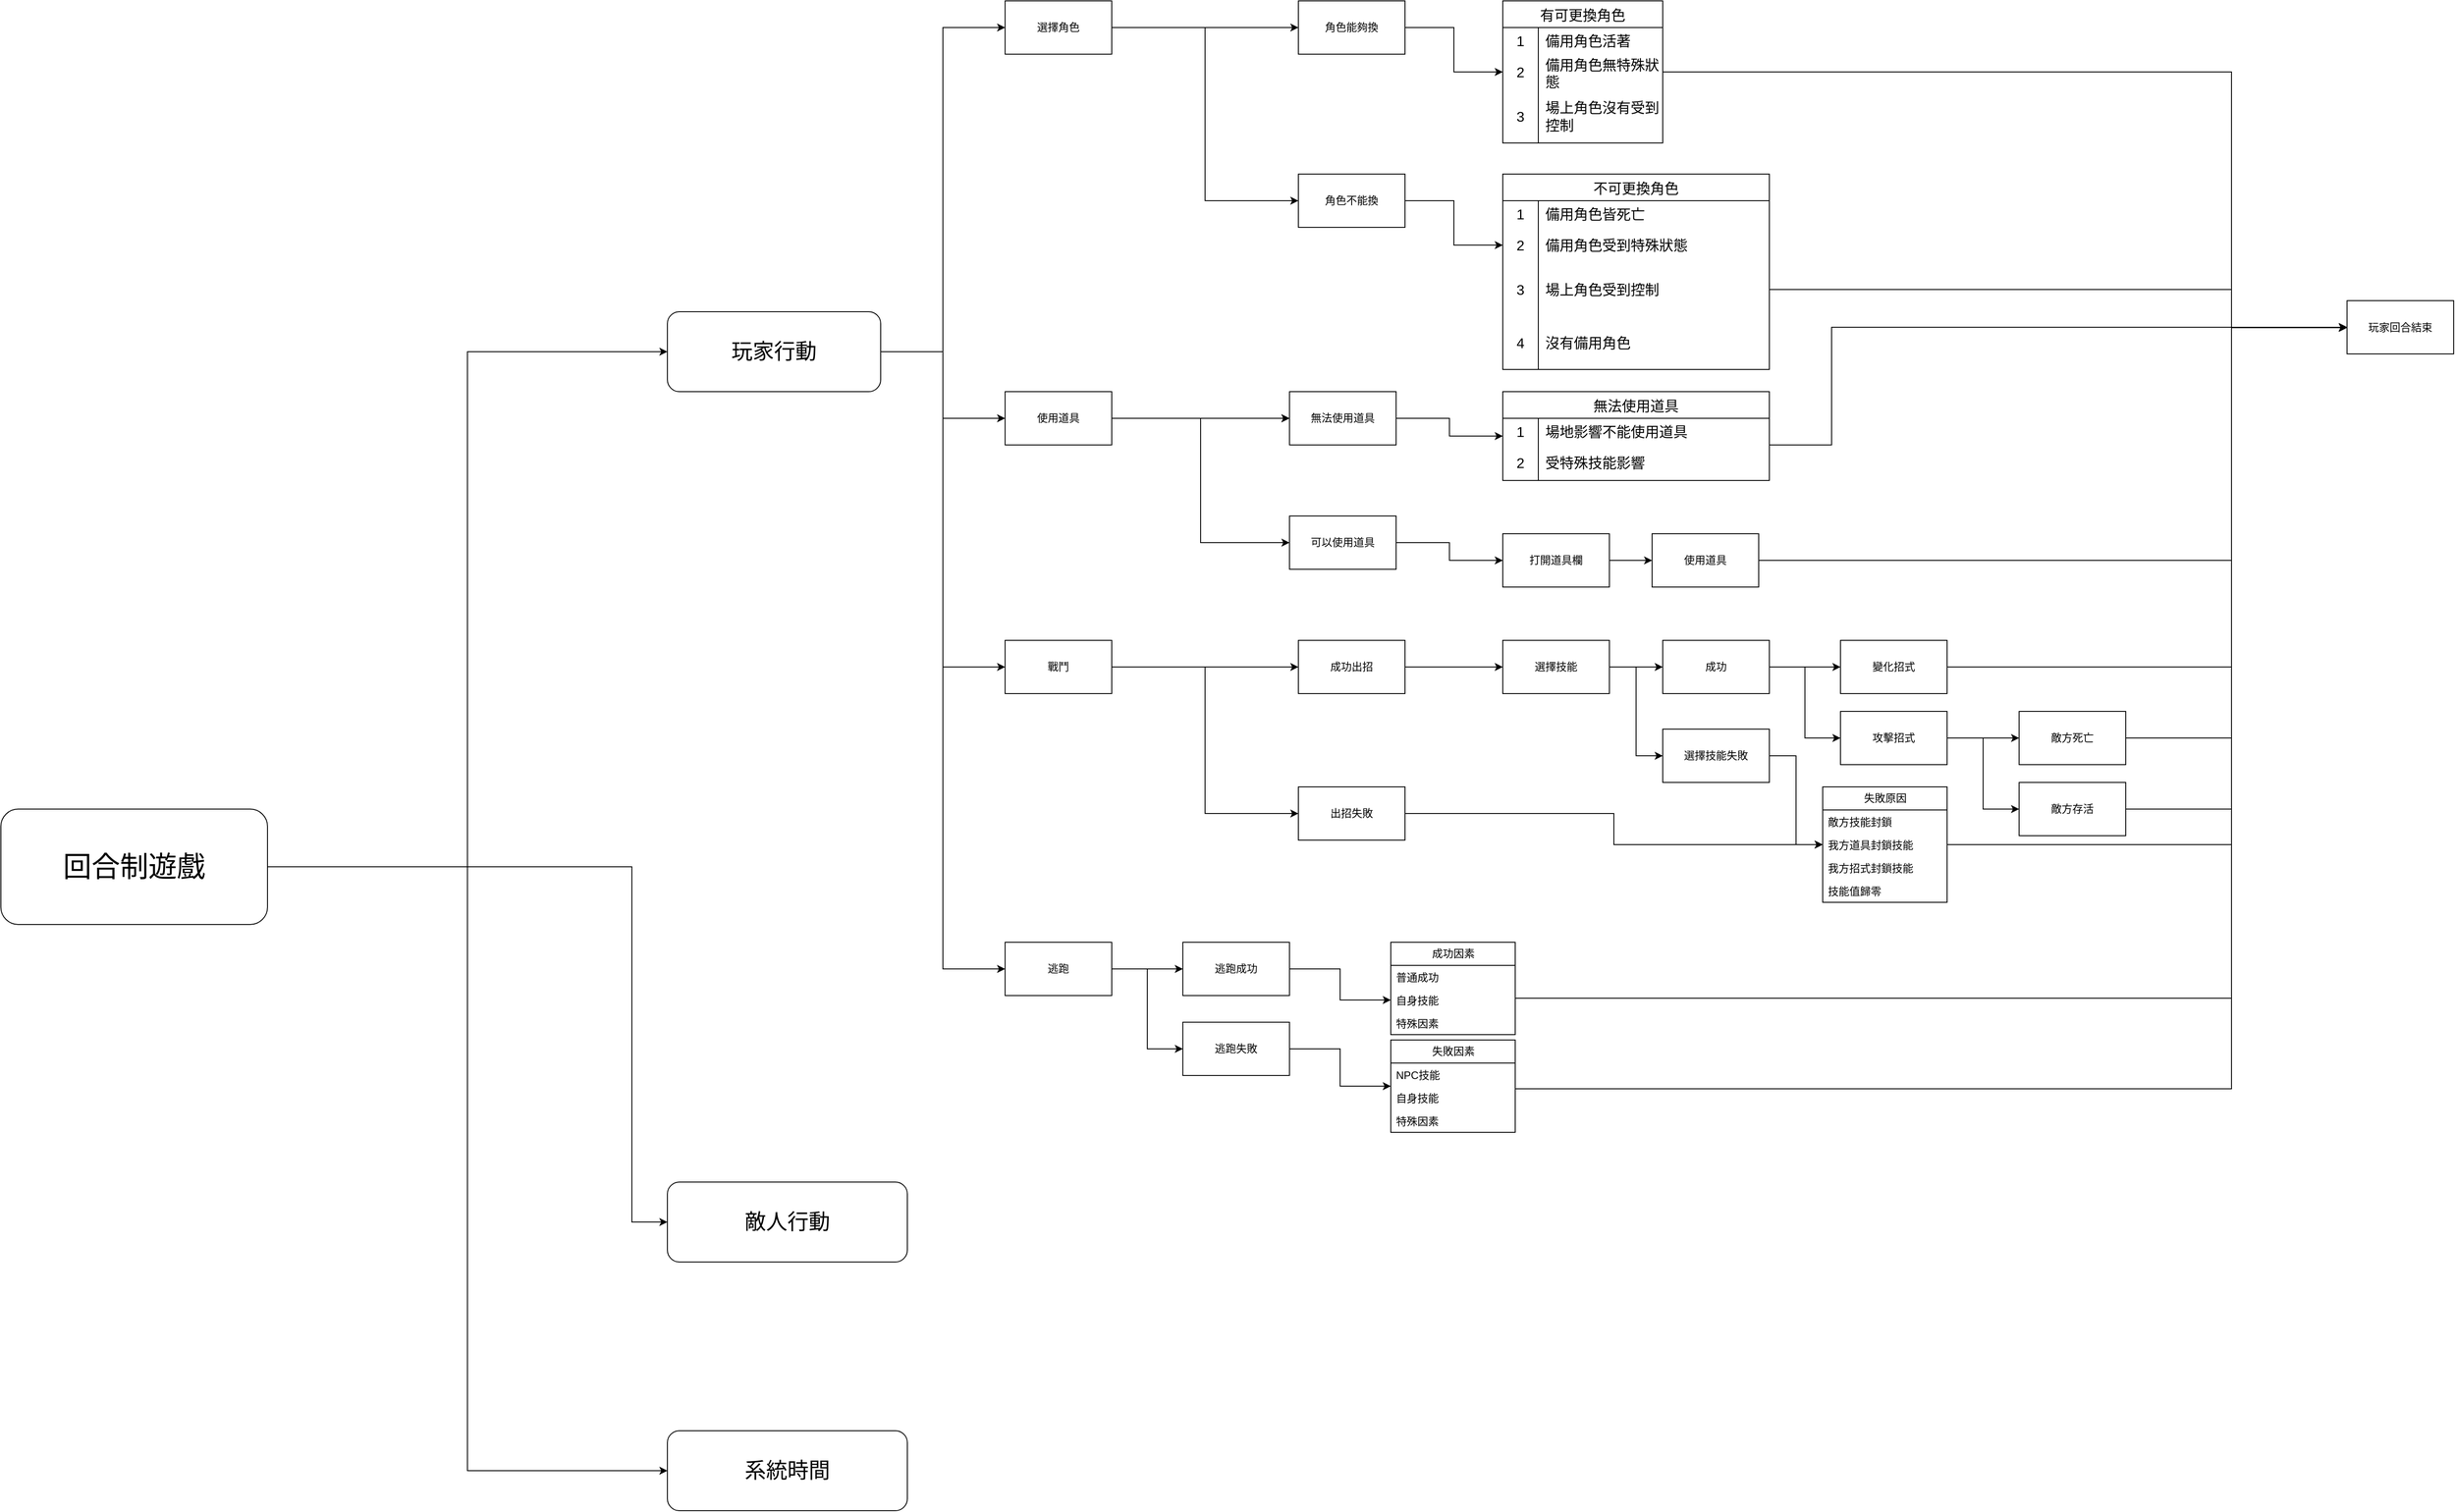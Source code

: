 <mxfile version="21.8.0" type="github">
  <diagram name="第 1 页" id="Yx1Tp-3RheTkns9B5Z6W">
    <mxGraphModel dx="2894" dy="2768" grid="1" gridSize="10" guides="1" tooltips="1" connect="1" arrows="1" fold="1" page="1" pageScale="1" pageWidth="827" pageHeight="1169" math="0" shadow="0">
      <root>
        <mxCell id="0" />
        <mxCell id="1" parent="0" />
        <mxCell id="YoOTowzyrClWi79sCNQv-5" value="" style="edgeStyle=orthogonalEdgeStyle;rounded=0;orthogonalLoop=1;jettySize=auto;html=1;" parent="1" source="YoOTowzyrClWi79sCNQv-1" target="YoOTowzyrClWi79sCNQv-3" edge="1">
          <mxGeometry relative="1" as="geometry">
            <Array as="points">
              <mxPoint x="800" y="455" />
              <mxPoint x="800" y="855" />
            </Array>
          </mxGeometry>
        </mxCell>
        <mxCell id="YoOTowzyrClWi79sCNQv-8" style="edgeStyle=orthogonalEdgeStyle;rounded=0;orthogonalLoop=1;jettySize=auto;html=1;entryX=0;entryY=0.5;entryDx=0;entryDy=0;" parent="1" source="YoOTowzyrClWi79sCNQv-1" target="YoOTowzyrClWi79sCNQv-2" edge="1">
          <mxGeometry relative="1" as="geometry" />
        </mxCell>
        <mxCell id="YoOTowzyrClWi79sCNQv-9" style="edgeStyle=orthogonalEdgeStyle;rounded=0;orthogonalLoop=1;jettySize=auto;html=1;entryX=0;entryY=0.5;entryDx=0;entryDy=0;" parent="1" source="YoOTowzyrClWi79sCNQv-1" target="YoOTowzyrClWi79sCNQv-4" edge="1">
          <mxGeometry relative="1" as="geometry" />
        </mxCell>
        <mxCell id="YoOTowzyrClWi79sCNQv-1" value="&lt;font style=&quot;font-size: 32px;&quot;&gt;回合制遊戲&lt;/font&gt;" style="rounded=1;whiteSpace=wrap;html=1;" parent="1" vertex="1">
          <mxGeometry x="90" y="390" width="300" height="130" as="geometry" />
        </mxCell>
        <mxCell id="YoOTowzyrClWi79sCNQv-16" style="edgeStyle=orthogonalEdgeStyle;rounded=0;orthogonalLoop=1;jettySize=auto;html=1;entryX=0;entryY=0.5;entryDx=0;entryDy=0;" parent="1" source="YoOTowzyrClWi79sCNQv-2" target="YoOTowzyrClWi79sCNQv-12" edge="1">
          <mxGeometry relative="1" as="geometry" />
        </mxCell>
        <mxCell id="YoOTowzyrClWi79sCNQv-17" style="edgeStyle=orthogonalEdgeStyle;rounded=0;orthogonalLoop=1;jettySize=auto;html=1;entryX=0;entryY=0.5;entryDx=0;entryDy=0;" parent="1" source="YoOTowzyrClWi79sCNQv-2" target="YoOTowzyrClWi79sCNQv-13" edge="1">
          <mxGeometry relative="1" as="geometry" />
        </mxCell>
        <mxCell id="YoOTowzyrClWi79sCNQv-18" style="edgeStyle=orthogonalEdgeStyle;rounded=0;orthogonalLoop=1;jettySize=auto;html=1;entryX=0;entryY=0.5;entryDx=0;entryDy=0;" parent="1" source="YoOTowzyrClWi79sCNQv-2" target="YoOTowzyrClWi79sCNQv-14" edge="1">
          <mxGeometry relative="1" as="geometry" />
        </mxCell>
        <mxCell id="YoOTowzyrClWi79sCNQv-19" style="edgeStyle=orthogonalEdgeStyle;rounded=0;orthogonalLoop=1;jettySize=auto;html=1;entryX=0;entryY=0.5;entryDx=0;entryDy=0;" parent="1" source="YoOTowzyrClWi79sCNQv-2" target="YoOTowzyrClWi79sCNQv-15" edge="1">
          <mxGeometry relative="1" as="geometry" />
        </mxCell>
        <mxCell id="YoOTowzyrClWi79sCNQv-2" value="&lt;font style=&quot;font-size: 24px;&quot;&gt;玩家行動&lt;/font&gt;" style="rounded=1;whiteSpace=wrap;html=1;" parent="1" vertex="1">
          <mxGeometry x="840" y="-170" width="240" height="90" as="geometry" />
        </mxCell>
        <mxCell id="YoOTowzyrClWi79sCNQv-3" value="&lt;font style=&quot;font-size: 24px;&quot;&gt;敵人行動&lt;/font&gt;" style="rounded=1;whiteSpace=wrap;html=1;" parent="1" vertex="1">
          <mxGeometry x="840" y="810" width="270" height="90" as="geometry" />
        </mxCell>
        <mxCell id="YoOTowzyrClWi79sCNQv-4" value="&lt;font style=&quot;font-size: 24px;&quot;&gt;系統時間&lt;/font&gt;" style="rounded=1;whiteSpace=wrap;html=1;" parent="1" vertex="1">
          <mxGeometry x="840" y="1090" width="270" height="90" as="geometry" />
        </mxCell>
        <mxCell id="YoOTowzyrClWi79sCNQv-23" style="edgeStyle=orthogonalEdgeStyle;rounded=0;orthogonalLoop=1;jettySize=auto;html=1;entryX=0;entryY=0.5;entryDx=0;entryDy=0;" parent="1" source="YoOTowzyrClWi79sCNQv-12" target="YoOTowzyrClWi79sCNQv-20" edge="1">
          <mxGeometry relative="1" as="geometry" />
        </mxCell>
        <mxCell id="YoOTowzyrClWi79sCNQv-24" style="edgeStyle=orthogonalEdgeStyle;rounded=0;orthogonalLoop=1;jettySize=auto;html=1;entryX=0;entryY=0.5;entryDx=0;entryDy=0;" parent="1" source="YoOTowzyrClWi79sCNQv-12" target="YoOTowzyrClWi79sCNQv-22" edge="1">
          <mxGeometry relative="1" as="geometry" />
        </mxCell>
        <mxCell id="YoOTowzyrClWi79sCNQv-12" value="選擇角色" style="rounded=0;whiteSpace=wrap;html=1;" parent="1" vertex="1">
          <mxGeometry x="1220" y="-520" width="120" height="60" as="geometry" />
        </mxCell>
        <mxCell id="KjRn88IFFN9hU_ZQH7HQ-3" style="edgeStyle=orthogonalEdgeStyle;rounded=0;orthogonalLoop=1;jettySize=auto;html=1;entryX=0;entryY=0.5;entryDx=0;entryDy=0;" parent="1" source="YoOTowzyrClWi79sCNQv-13" target="KjRn88IFFN9hU_ZQH7HQ-2" edge="1">
          <mxGeometry relative="1" as="geometry" />
        </mxCell>
        <mxCell id="KjRn88IFFN9hU_ZQH7HQ-6" style="edgeStyle=orthogonalEdgeStyle;rounded=0;orthogonalLoop=1;jettySize=auto;html=1;entryX=0;entryY=0.5;entryDx=0;entryDy=0;" parent="1" source="YoOTowzyrClWi79sCNQv-13" target="KjRn88IFFN9hU_ZQH7HQ-5" edge="1">
          <mxGeometry relative="1" as="geometry" />
        </mxCell>
        <mxCell id="KjRn88IFFN9hU_ZQH7HQ-21" style="edgeStyle=orthogonalEdgeStyle;rounded=0;orthogonalLoop=1;jettySize=auto;html=1;entryX=0;entryY=0.5;entryDx=0;entryDy=0;" parent="1" source="YoOTowzyrClWi79sCNQv-13" target="KjRn88IFFN9hU_ZQH7HQ-5" edge="1">
          <mxGeometry relative="1" as="geometry" />
        </mxCell>
        <mxCell id="YoOTowzyrClWi79sCNQv-13" value="使用道具" style="rounded=0;whiteSpace=wrap;html=1;" parent="1" vertex="1">
          <mxGeometry x="1220" y="-80" width="120" height="60" as="geometry" />
        </mxCell>
        <mxCell id="KjRn88IFFN9hU_ZQH7HQ-32" style="edgeStyle=orthogonalEdgeStyle;rounded=0;orthogonalLoop=1;jettySize=auto;html=1;entryX=0;entryY=0.5;entryDx=0;entryDy=0;" parent="1" source="YoOTowzyrClWi79sCNQv-14" target="KjRn88IFFN9hU_ZQH7HQ-31" edge="1">
          <mxGeometry relative="1" as="geometry" />
        </mxCell>
        <mxCell id="KjRn88IFFN9hU_ZQH7HQ-34" style="edgeStyle=orthogonalEdgeStyle;rounded=0;orthogonalLoop=1;jettySize=auto;html=1;entryX=0;entryY=0.5;entryDx=0;entryDy=0;" parent="1" source="YoOTowzyrClWi79sCNQv-14" target="KjRn88IFFN9hU_ZQH7HQ-33" edge="1">
          <mxGeometry relative="1" as="geometry" />
        </mxCell>
        <mxCell id="YoOTowzyrClWi79sCNQv-14" value="戰鬥" style="rounded=0;whiteSpace=wrap;html=1;" parent="1" vertex="1">
          <mxGeometry x="1220" y="200" width="120" height="60" as="geometry" />
        </mxCell>
        <mxCell id="kcAdjaDuesn8WHpkDqXp-2" value="" style="edgeStyle=orthogonalEdgeStyle;rounded=0;orthogonalLoop=1;jettySize=auto;html=1;" edge="1" parent="1" source="YoOTowzyrClWi79sCNQv-15" target="kcAdjaDuesn8WHpkDqXp-1">
          <mxGeometry relative="1" as="geometry" />
        </mxCell>
        <mxCell id="kcAdjaDuesn8WHpkDqXp-4" style="edgeStyle=orthogonalEdgeStyle;rounded=0;orthogonalLoop=1;jettySize=auto;html=1;entryX=0;entryY=0.5;entryDx=0;entryDy=0;" edge="1" parent="1" source="YoOTowzyrClWi79sCNQv-15" target="kcAdjaDuesn8WHpkDqXp-3">
          <mxGeometry relative="1" as="geometry" />
        </mxCell>
        <mxCell id="YoOTowzyrClWi79sCNQv-15" value="逃跑" style="rounded=0;whiteSpace=wrap;html=1;" parent="1" vertex="1">
          <mxGeometry x="1220" y="540" width="120" height="60" as="geometry" />
        </mxCell>
        <mxCell id="YoOTowzyrClWi79sCNQv-36" style="edgeStyle=orthogonalEdgeStyle;rounded=0;orthogonalLoop=1;jettySize=auto;html=1;entryX=0;entryY=0.5;entryDx=0;entryDy=0;" parent="1" source="YoOTowzyrClWi79sCNQv-20" target="YoOTowzyrClWi79sCNQv-30" edge="1">
          <mxGeometry relative="1" as="geometry" />
        </mxCell>
        <mxCell id="YoOTowzyrClWi79sCNQv-20" value="角色能夠換" style="rounded=0;whiteSpace=wrap;html=1;" parent="1" vertex="1">
          <mxGeometry x="1550" y="-520" width="120" height="60" as="geometry" />
        </mxCell>
        <mxCell id="YoOTowzyrClWi79sCNQv-47" style="edgeStyle=orthogonalEdgeStyle;rounded=0;orthogonalLoop=1;jettySize=auto;html=1;" parent="1" source="YoOTowzyrClWi79sCNQv-22" target="YoOTowzyrClWi79sCNQv-41" edge="1">
          <mxGeometry relative="1" as="geometry" />
        </mxCell>
        <mxCell id="YoOTowzyrClWi79sCNQv-22" value="角色不能換" style="rounded=0;whiteSpace=wrap;html=1;" parent="1" vertex="1">
          <mxGeometry x="1550" y="-325" width="120" height="60" as="geometry" />
        </mxCell>
        <mxCell id="YoOTowzyrClWi79sCNQv-26" value="有可更換角色" style="shape=table;startSize=30;container=1;collapsible=0;childLayout=tableLayout;fixedRows=1;rowLines=0;fontStyle=0;strokeColor=default;fontSize=16;" parent="1" vertex="1">
          <mxGeometry x="1780" y="-520" width="180" height="160" as="geometry" />
        </mxCell>
        <mxCell id="YoOTowzyrClWi79sCNQv-27" value="" style="shape=tableRow;horizontal=0;startSize=0;swimlaneHead=0;swimlaneBody=0;top=0;left=0;bottom=0;right=0;collapsible=0;dropTarget=0;fillColor=none;points=[[0,0.5],[1,0.5]];portConstraint=eastwest;strokeColor=inherit;fontSize=16;" parent="YoOTowzyrClWi79sCNQv-26" vertex="1">
          <mxGeometry y="30" width="180" height="30" as="geometry" />
        </mxCell>
        <mxCell id="YoOTowzyrClWi79sCNQv-28" value="1" style="shape=partialRectangle;html=1;whiteSpace=wrap;connectable=0;fillColor=none;top=0;left=0;bottom=0;right=0;overflow=hidden;pointerEvents=1;strokeColor=inherit;fontSize=16;" parent="YoOTowzyrClWi79sCNQv-27" vertex="1">
          <mxGeometry width="40" height="30" as="geometry">
            <mxRectangle width="40" height="30" as="alternateBounds" />
          </mxGeometry>
        </mxCell>
        <mxCell id="YoOTowzyrClWi79sCNQv-29" value="備用角色活著" style="shape=partialRectangle;html=1;whiteSpace=wrap;connectable=0;fillColor=none;top=0;left=0;bottom=0;right=0;align=left;spacingLeft=6;overflow=hidden;strokeColor=inherit;fontSize=16;" parent="YoOTowzyrClWi79sCNQv-27" vertex="1">
          <mxGeometry x="40" width="140" height="30" as="geometry">
            <mxRectangle width="140" height="30" as="alternateBounds" />
          </mxGeometry>
        </mxCell>
        <mxCell id="YoOTowzyrClWi79sCNQv-30" value="" style="shape=tableRow;horizontal=0;startSize=0;swimlaneHead=0;swimlaneBody=0;top=0;left=0;bottom=0;right=0;collapsible=0;dropTarget=0;fillColor=none;points=[[0,0.5],[1,0.5]];portConstraint=eastwest;strokeColor=inherit;fontSize=16;" parent="YoOTowzyrClWi79sCNQv-26" vertex="1">
          <mxGeometry y="60" width="180" height="40" as="geometry" />
        </mxCell>
        <mxCell id="YoOTowzyrClWi79sCNQv-31" value="2" style="shape=partialRectangle;html=1;whiteSpace=wrap;connectable=0;fillColor=none;top=0;left=0;bottom=0;right=0;overflow=hidden;strokeColor=inherit;fontSize=16;" parent="YoOTowzyrClWi79sCNQv-30" vertex="1">
          <mxGeometry width="40" height="40" as="geometry">
            <mxRectangle width="40" height="40" as="alternateBounds" />
          </mxGeometry>
        </mxCell>
        <mxCell id="YoOTowzyrClWi79sCNQv-32" value="備用角色無特殊狀態" style="shape=partialRectangle;html=1;whiteSpace=wrap;connectable=0;fillColor=none;top=0;left=0;bottom=0;right=0;align=left;spacingLeft=6;overflow=hidden;strokeColor=inherit;fontSize=16;" parent="YoOTowzyrClWi79sCNQv-30" vertex="1">
          <mxGeometry x="40" width="140" height="40" as="geometry">
            <mxRectangle width="140" height="40" as="alternateBounds" />
          </mxGeometry>
        </mxCell>
        <mxCell id="YoOTowzyrClWi79sCNQv-33" value="" style="shape=tableRow;horizontal=0;startSize=0;swimlaneHead=0;swimlaneBody=0;top=0;left=0;bottom=0;right=0;collapsible=0;dropTarget=0;fillColor=none;points=[[0,0.5],[1,0.5]];portConstraint=eastwest;strokeColor=inherit;fontSize=16;" parent="YoOTowzyrClWi79sCNQv-26" vertex="1">
          <mxGeometry y="100" width="180" height="60" as="geometry" />
        </mxCell>
        <mxCell id="YoOTowzyrClWi79sCNQv-34" value="3" style="shape=partialRectangle;html=1;whiteSpace=wrap;connectable=0;fillColor=none;top=0;left=0;bottom=0;right=0;overflow=hidden;strokeColor=inherit;fontSize=16;" parent="YoOTowzyrClWi79sCNQv-33" vertex="1">
          <mxGeometry width="40" height="60" as="geometry">
            <mxRectangle width="40" height="60" as="alternateBounds" />
          </mxGeometry>
        </mxCell>
        <mxCell id="YoOTowzyrClWi79sCNQv-35" value="場上角色沒有受到控制" style="shape=partialRectangle;html=1;whiteSpace=wrap;connectable=0;fillColor=none;top=0;left=0;bottom=0;right=0;align=left;spacingLeft=6;overflow=hidden;strokeColor=inherit;fontSize=16;" parent="YoOTowzyrClWi79sCNQv-33" vertex="1">
          <mxGeometry x="40" width="140" height="60" as="geometry">
            <mxRectangle width="140" height="60" as="alternateBounds" />
          </mxGeometry>
        </mxCell>
        <mxCell id="YoOTowzyrClWi79sCNQv-37" value="不可更換角色" style="shape=table;startSize=30;container=1;collapsible=0;childLayout=tableLayout;fixedRows=1;rowLines=0;fontStyle=0;strokeColor=default;fontSize=16;" parent="1" vertex="1">
          <mxGeometry x="1780" y="-325" width="300" height="220" as="geometry" />
        </mxCell>
        <mxCell id="YoOTowzyrClWi79sCNQv-38" value="" style="shape=tableRow;horizontal=0;startSize=0;swimlaneHead=0;swimlaneBody=0;top=0;left=0;bottom=0;right=0;collapsible=0;dropTarget=0;fillColor=none;points=[[0,0.5],[1,0.5]];portConstraint=eastwest;strokeColor=inherit;fontSize=16;" parent="YoOTowzyrClWi79sCNQv-37" vertex="1">
          <mxGeometry y="30" width="300" height="30" as="geometry" />
        </mxCell>
        <mxCell id="YoOTowzyrClWi79sCNQv-39" value="1" style="shape=partialRectangle;html=1;whiteSpace=wrap;connectable=0;fillColor=none;top=0;left=0;bottom=0;right=0;overflow=hidden;pointerEvents=1;strokeColor=inherit;fontSize=16;" parent="YoOTowzyrClWi79sCNQv-38" vertex="1">
          <mxGeometry width="40" height="30" as="geometry">
            <mxRectangle width="40" height="30" as="alternateBounds" />
          </mxGeometry>
        </mxCell>
        <mxCell id="YoOTowzyrClWi79sCNQv-40" value="備用角色皆死亡" style="shape=partialRectangle;html=1;whiteSpace=wrap;connectable=0;fillColor=none;top=0;left=0;bottom=0;right=0;align=left;spacingLeft=6;overflow=hidden;strokeColor=inherit;fontSize=16;" parent="YoOTowzyrClWi79sCNQv-38" vertex="1">
          <mxGeometry x="40" width="260" height="30" as="geometry">
            <mxRectangle width="260" height="30" as="alternateBounds" />
          </mxGeometry>
        </mxCell>
        <mxCell id="YoOTowzyrClWi79sCNQv-41" value="" style="shape=tableRow;horizontal=0;startSize=0;swimlaneHead=0;swimlaneBody=0;top=0;left=0;bottom=0;right=0;collapsible=0;dropTarget=0;fillColor=none;points=[[0,0.5],[1,0.5]];portConstraint=eastwest;strokeColor=inherit;fontSize=16;" parent="YoOTowzyrClWi79sCNQv-37" vertex="1">
          <mxGeometry y="60" width="300" height="40" as="geometry" />
        </mxCell>
        <mxCell id="YoOTowzyrClWi79sCNQv-42" value="2" style="shape=partialRectangle;html=1;whiteSpace=wrap;connectable=0;fillColor=none;top=0;left=0;bottom=0;right=0;overflow=hidden;strokeColor=inherit;fontSize=16;" parent="YoOTowzyrClWi79sCNQv-41" vertex="1">
          <mxGeometry width="40" height="40" as="geometry">
            <mxRectangle width="40" height="40" as="alternateBounds" />
          </mxGeometry>
        </mxCell>
        <mxCell id="YoOTowzyrClWi79sCNQv-43" value="備用角色受到特殊狀態" style="shape=partialRectangle;html=1;whiteSpace=wrap;connectable=0;fillColor=none;top=0;left=0;bottom=0;right=0;align=left;spacingLeft=6;overflow=hidden;strokeColor=inherit;fontSize=16;" parent="YoOTowzyrClWi79sCNQv-41" vertex="1">
          <mxGeometry x="40" width="260" height="40" as="geometry">
            <mxRectangle width="260" height="40" as="alternateBounds" />
          </mxGeometry>
        </mxCell>
        <mxCell id="YoOTowzyrClWi79sCNQv-44" value="" style="shape=tableRow;horizontal=0;startSize=0;swimlaneHead=0;swimlaneBody=0;top=0;left=0;bottom=0;right=0;collapsible=0;dropTarget=0;fillColor=none;points=[[0,0.5],[1,0.5]];portConstraint=eastwest;strokeColor=inherit;fontSize=16;" parent="YoOTowzyrClWi79sCNQv-37" vertex="1">
          <mxGeometry y="100" width="300" height="60" as="geometry" />
        </mxCell>
        <mxCell id="YoOTowzyrClWi79sCNQv-45" value="3" style="shape=partialRectangle;html=1;whiteSpace=wrap;connectable=0;fillColor=none;top=0;left=0;bottom=0;right=0;overflow=hidden;strokeColor=inherit;fontSize=16;" parent="YoOTowzyrClWi79sCNQv-44" vertex="1">
          <mxGeometry width="40" height="60" as="geometry">
            <mxRectangle width="40" height="60" as="alternateBounds" />
          </mxGeometry>
        </mxCell>
        <mxCell id="YoOTowzyrClWi79sCNQv-46" value="場上角色受到控制" style="shape=partialRectangle;html=1;whiteSpace=wrap;connectable=0;fillColor=none;top=0;left=0;bottom=0;right=0;align=left;spacingLeft=6;overflow=hidden;strokeColor=inherit;fontSize=16;" parent="YoOTowzyrClWi79sCNQv-44" vertex="1">
          <mxGeometry x="40" width="260" height="60" as="geometry">
            <mxRectangle width="260" height="60" as="alternateBounds" />
          </mxGeometry>
        </mxCell>
        <mxCell id="YoOTowzyrClWi79sCNQv-48" value="" style="shape=tableRow;horizontal=0;startSize=0;swimlaneHead=0;swimlaneBody=0;top=0;left=0;bottom=0;right=0;collapsible=0;dropTarget=0;fillColor=none;points=[[0,0.5],[1,0.5]];portConstraint=eastwest;strokeColor=inherit;fontSize=16;" parent="YoOTowzyrClWi79sCNQv-37" vertex="1">
          <mxGeometry y="160" width="300" height="60" as="geometry" />
        </mxCell>
        <mxCell id="YoOTowzyrClWi79sCNQv-49" value="4" style="shape=partialRectangle;html=1;whiteSpace=wrap;connectable=0;fillColor=none;top=0;left=0;bottom=0;right=0;overflow=hidden;strokeColor=inherit;fontSize=16;" parent="YoOTowzyrClWi79sCNQv-48" vertex="1">
          <mxGeometry width="40" height="60" as="geometry">
            <mxRectangle width="40" height="60" as="alternateBounds" />
          </mxGeometry>
        </mxCell>
        <mxCell id="YoOTowzyrClWi79sCNQv-50" value="沒有備用角色" style="shape=partialRectangle;html=1;whiteSpace=wrap;connectable=0;fillColor=none;top=0;left=0;bottom=0;right=0;align=left;spacingLeft=6;overflow=hidden;strokeColor=inherit;fontSize=16;" parent="YoOTowzyrClWi79sCNQv-48" vertex="1">
          <mxGeometry x="40" width="260" height="60" as="geometry">
            <mxRectangle width="260" height="60" as="alternateBounds" />
          </mxGeometry>
        </mxCell>
        <mxCell id="KjRn88IFFN9hU_ZQH7HQ-23" style="edgeStyle=orthogonalEdgeStyle;rounded=0;orthogonalLoop=1;jettySize=auto;html=1;entryX=0;entryY=0.5;entryDx=0;entryDy=0;" parent="1" source="KjRn88IFFN9hU_ZQH7HQ-1" target="KjRn88IFFN9hU_ZQH7HQ-22" edge="1">
          <mxGeometry relative="1" as="geometry" />
        </mxCell>
        <mxCell id="KjRn88IFFN9hU_ZQH7HQ-1" value="打開道具欄" style="rounded=0;whiteSpace=wrap;html=1;" parent="1" vertex="1">
          <mxGeometry x="1780" y="80" width="120" height="60" as="geometry" />
        </mxCell>
        <mxCell id="KjRn88IFFN9hU_ZQH7HQ-4" style="edgeStyle=orthogonalEdgeStyle;rounded=0;orthogonalLoop=1;jettySize=auto;html=1;entryX=0;entryY=0.5;entryDx=0;entryDy=0;" parent="1" source="KjRn88IFFN9hU_ZQH7HQ-2" target="KjRn88IFFN9hU_ZQH7HQ-1" edge="1">
          <mxGeometry relative="1" as="geometry" />
        </mxCell>
        <mxCell id="KjRn88IFFN9hU_ZQH7HQ-2" value="可以使用道具" style="rounded=0;whiteSpace=wrap;html=1;" parent="1" vertex="1">
          <mxGeometry x="1540" y="60" width="120" height="60" as="geometry" />
        </mxCell>
        <mxCell id="KjRn88IFFN9hU_ZQH7HQ-20" style="edgeStyle=orthogonalEdgeStyle;rounded=0;orthogonalLoop=1;jettySize=auto;html=1;entryX=0;entryY=0.5;entryDx=0;entryDy=0;" parent="1" source="KjRn88IFFN9hU_ZQH7HQ-5" target="KjRn88IFFN9hU_ZQH7HQ-7" edge="1">
          <mxGeometry relative="1" as="geometry" />
        </mxCell>
        <mxCell id="KjRn88IFFN9hU_ZQH7HQ-5" value="無法使用道具" style="rounded=0;whiteSpace=wrap;html=1;" parent="1" vertex="1">
          <mxGeometry x="1540" y="-80" width="120" height="60" as="geometry" />
        </mxCell>
        <mxCell id="KjRn88IFFN9hU_ZQH7HQ-28" style="edgeStyle=orthogonalEdgeStyle;rounded=0;orthogonalLoop=1;jettySize=auto;html=1;entryX=0;entryY=0.5;entryDx=0;entryDy=0;" parent="1" source="KjRn88IFFN9hU_ZQH7HQ-7" target="KjRn88IFFN9hU_ZQH7HQ-24" edge="1">
          <mxGeometry relative="1" as="geometry">
            <Array as="points">
              <mxPoint x="2150" y="-20" />
              <mxPoint x="2150" y="-152" />
            </Array>
          </mxGeometry>
        </mxCell>
        <mxCell id="KjRn88IFFN9hU_ZQH7HQ-7" value="無法使用道具" style="shape=table;startSize=30;container=1;collapsible=0;childLayout=tableLayout;fixedRows=1;rowLines=0;fontStyle=0;strokeColor=default;fontSize=16;" parent="1" vertex="1">
          <mxGeometry x="1780" y="-80" width="300" height="100" as="geometry" />
        </mxCell>
        <mxCell id="KjRn88IFFN9hU_ZQH7HQ-8" value="" style="shape=tableRow;horizontal=0;startSize=0;swimlaneHead=0;swimlaneBody=0;top=0;left=0;bottom=0;right=0;collapsible=0;dropTarget=0;fillColor=none;points=[[0,0.5],[1,0.5]];portConstraint=eastwest;strokeColor=inherit;fontSize=16;" parent="KjRn88IFFN9hU_ZQH7HQ-7" vertex="1">
          <mxGeometry y="30" width="300" height="30" as="geometry" />
        </mxCell>
        <mxCell id="KjRn88IFFN9hU_ZQH7HQ-9" value="1" style="shape=partialRectangle;html=1;whiteSpace=wrap;connectable=0;fillColor=none;top=0;left=0;bottom=0;right=0;overflow=hidden;pointerEvents=1;strokeColor=inherit;fontSize=16;" parent="KjRn88IFFN9hU_ZQH7HQ-8" vertex="1">
          <mxGeometry width="40" height="30" as="geometry">
            <mxRectangle width="40" height="30" as="alternateBounds" />
          </mxGeometry>
        </mxCell>
        <mxCell id="KjRn88IFFN9hU_ZQH7HQ-10" value="場地影響不能使用道具" style="shape=partialRectangle;html=1;whiteSpace=wrap;connectable=0;fillColor=none;top=0;left=0;bottom=0;right=0;align=left;spacingLeft=6;overflow=hidden;strokeColor=inherit;fontSize=16;" parent="KjRn88IFFN9hU_ZQH7HQ-8" vertex="1">
          <mxGeometry x="40" width="260" height="30" as="geometry">
            <mxRectangle width="260" height="30" as="alternateBounds" />
          </mxGeometry>
        </mxCell>
        <mxCell id="KjRn88IFFN9hU_ZQH7HQ-11" value="" style="shape=tableRow;horizontal=0;startSize=0;swimlaneHead=0;swimlaneBody=0;top=0;left=0;bottom=0;right=0;collapsible=0;dropTarget=0;fillColor=none;points=[[0,0.5],[1,0.5]];portConstraint=eastwest;strokeColor=inherit;fontSize=16;" parent="KjRn88IFFN9hU_ZQH7HQ-7" vertex="1">
          <mxGeometry y="60" width="300" height="40" as="geometry" />
        </mxCell>
        <mxCell id="KjRn88IFFN9hU_ZQH7HQ-12" value="2" style="shape=partialRectangle;html=1;whiteSpace=wrap;connectable=0;fillColor=none;top=0;left=0;bottom=0;right=0;overflow=hidden;strokeColor=inherit;fontSize=16;" parent="KjRn88IFFN9hU_ZQH7HQ-11" vertex="1">
          <mxGeometry width="40" height="40" as="geometry">
            <mxRectangle width="40" height="40" as="alternateBounds" />
          </mxGeometry>
        </mxCell>
        <mxCell id="KjRn88IFFN9hU_ZQH7HQ-13" value="受特殊技能影響" style="shape=partialRectangle;html=1;whiteSpace=wrap;connectable=0;fillColor=none;top=0;left=0;bottom=0;right=0;align=left;spacingLeft=6;overflow=hidden;strokeColor=inherit;fontSize=16;" parent="KjRn88IFFN9hU_ZQH7HQ-11" vertex="1">
          <mxGeometry x="40" width="260" height="40" as="geometry">
            <mxRectangle width="260" height="40" as="alternateBounds" />
          </mxGeometry>
        </mxCell>
        <mxCell id="KjRn88IFFN9hU_ZQH7HQ-30" style="edgeStyle=orthogonalEdgeStyle;rounded=0;orthogonalLoop=1;jettySize=auto;html=1;entryX=0;entryY=0.5;entryDx=0;entryDy=0;" parent="1" source="KjRn88IFFN9hU_ZQH7HQ-22" target="KjRn88IFFN9hU_ZQH7HQ-24" edge="1">
          <mxGeometry relative="1" as="geometry">
            <Array as="points">
              <mxPoint x="2600" y="110" />
              <mxPoint x="2600" y="-152" />
            </Array>
          </mxGeometry>
        </mxCell>
        <mxCell id="KjRn88IFFN9hU_ZQH7HQ-22" value="使用道具" style="rounded=0;whiteSpace=wrap;html=1;" parent="1" vertex="1">
          <mxGeometry x="1948" y="80" width="120" height="60" as="geometry" />
        </mxCell>
        <mxCell id="KjRn88IFFN9hU_ZQH7HQ-24" value="玩家回合結束" style="rounded=0;whiteSpace=wrap;html=1;" parent="1" vertex="1">
          <mxGeometry x="2730" y="-182.5" width="120" height="60" as="geometry" />
        </mxCell>
        <mxCell id="KjRn88IFFN9hU_ZQH7HQ-25" style="edgeStyle=orthogonalEdgeStyle;rounded=0;orthogonalLoop=1;jettySize=auto;html=1;entryX=0;entryY=0.5;entryDx=0;entryDy=0;" parent="1" source="YoOTowzyrClWi79sCNQv-30" target="KjRn88IFFN9hU_ZQH7HQ-24" edge="1">
          <mxGeometry relative="1" as="geometry">
            <Array as="points">
              <mxPoint x="2600" y="-440" />
              <mxPoint x="2600" y="-152" />
            </Array>
          </mxGeometry>
        </mxCell>
        <mxCell id="KjRn88IFFN9hU_ZQH7HQ-27" style="edgeStyle=orthogonalEdgeStyle;rounded=0;orthogonalLoop=1;jettySize=auto;html=1;entryX=0;entryY=0.5;entryDx=0;entryDy=0;" parent="1" source="YoOTowzyrClWi79sCNQv-44" target="KjRn88IFFN9hU_ZQH7HQ-24" edge="1">
          <mxGeometry relative="1" as="geometry">
            <Array as="points">
              <mxPoint x="2600" y="-195" />
              <mxPoint x="2600" y="-152" />
            </Array>
          </mxGeometry>
        </mxCell>
        <mxCell id="KjRn88IFFN9hU_ZQH7HQ-36" style="edgeStyle=orthogonalEdgeStyle;rounded=0;orthogonalLoop=1;jettySize=auto;html=1;entryX=0;entryY=0.5;entryDx=0;entryDy=0;" parent="1" source="KjRn88IFFN9hU_ZQH7HQ-31" target="KjRn88IFFN9hU_ZQH7HQ-35" edge="1">
          <mxGeometry relative="1" as="geometry" />
        </mxCell>
        <mxCell id="KjRn88IFFN9hU_ZQH7HQ-31" value="成功出招" style="rounded=0;whiteSpace=wrap;html=1;" parent="1" vertex="1">
          <mxGeometry x="1550" y="200" width="120" height="60" as="geometry" />
        </mxCell>
        <mxCell id="KjRn88IFFN9hU_ZQH7HQ-60" style="edgeStyle=orthogonalEdgeStyle;rounded=0;orthogonalLoop=1;jettySize=auto;html=1;entryX=0;entryY=0.5;entryDx=0;entryDy=0;" parent="1" source="KjRn88IFFN9hU_ZQH7HQ-33" target="KjRn88IFFN9hU_ZQH7HQ-55" edge="1">
          <mxGeometry relative="1" as="geometry" />
        </mxCell>
        <mxCell id="KjRn88IFFN9hU_ZQH7HQ-33" value="出招失敗" style="rounded=0;whiteSpace=wrap;html=1;" parent="1" vertex="1">
          <mxGeometry x="1550" y="365" width="120" height="60" as="geometry" />
        </mxCell>
        <mxCell id="KjRn88IFFN9hU_ZQH7HQ-39" style="edgeStyle=orthogonalEdgeStyle;rounded=0;orthogonalLoop=1;jettySize=auto;html=1;entryX=0;entryY=0.5;entryDx=0;entryDy=0;" parent="1" source="KjRn88IFFN9hU_ZQH7HQ-35" target="KjRn88IFFN9hU_ZQH7HQ-38" edge="1">
          <mxGeometry relative="1" as="geometry" />
        </mxCell>
        <mxCell id="KjRn88IFFN9hU_ZQH7HQ-40" style="edgeStyle=orthogonalEdgeStyle;rounded=0;orthogonalLoop=1;jettySize=auto;html=1;entryX=0;entryY=0.5;entryDx=0;entryDy=0;" parent="1" source="KjRn88IFFN9hU_ZQH7HQ-35" target="KjRn88IFFN9hU_ZQH7HQ-37" edge="1">
          <mxGeometry relative="1" as="geometry" />
        </mxCell>
        <mxCell id="KjRn88IFFN9hU_ZQH7HQ-35" value="選擇技能" style="rounded=0;whiteSpace=wrap;html=1;" parent="1" vertex="1">
          <mxGeometry x="1780" y="200" width="120" height="60" as="geometry" />
        </mxCell>
        <mxCell id="KjRn88IFFN9hU_ZQH7HQ-57" style="edgeStyle=orthogonalEdgeStyle;rounded=0;orthogonalLoop=1;jettySize=auto;html=1;entryX=0;entryY=0.5;entryDx=0;entryDy=0;" parent="1" source="KjRn88IFFN9hU_ZQH7HQ-37" target="KjRn88IFFN9hU_ZQH7HQ-53" edge="1">
          <mxGeometry relative="1" as="geometry" />
        </mxCell>
        <mxCell id="KjRn88IFFN9hU_ZQH7HQ-37" value="選擇技能失敗" style="rounded=0;whiteSpace=wrap;html=1;" parent="1" vertex="1">
          <mxGeometry x="1960" y="300" width="120" height="60" as="geometry" />
        </mxCell>
        <mxCell id="KjRn88IFFN9hU_ZQH7HQ-42" value="" style="edgeStyle=orthogonalEdgeStyle;rounded=0;orthogonalLoop=1;jettySize=auto;html=1;" parent="1" source="KjRn88IFFN9hU_ZQH7HQ-38" target="KjRn88IFFN9hU_ZQH7HQ-41" edge="1">
          <mxGeometry relative="1" as="geometry" />
        </mxCell>
        <mxCell id="KjRn88IFFN9hU_ZQH7HQ-44" style="edgeStyle=orthogonalEdgeStyle;rounded=0;orthogonalLoop=1;jettySize=auto;html=1;entryX=0;entryY=0.5;entryDx=0;entryDy=0;" parent="1" source="KjRn88IFFN9hU_ZQH7HQ-38" target="KjRn88IFFN9hU_ZQH7HQ-43" edge="1">
          <mxGeometry relative="1" as="geometry" />
        </mxCell>
        <mxCell id="KjRn88IFFN9hU_ZQH7HQ-38" value="成功" style="rounded=0;whiteSpace=wrap;html=1;" parent="1" vertex="1">
          <mxGeometry x="1960" y="200" width="120" height="60" as="geometry" />
        </mxCell>
        <mxCell id="KjRn88IFFN9hU_ZQH7HQ-45" style="edgeStyle=orthogonalEdgeStyle;rounded=0;orthogonalLoop=1;jettySize=auto;html=1;entryX=0;entryY=0.5;entryDx=0;entryDy=0;" parent="1" source="KjRn88IFFN9hU_ZQH7HQ-41" target="KjRn88IFFN9hU_ZQH7HQ-24" edge="1">
          <mxGeometry relative="1" as="geometry">
            <Array as="points">
              <mxPoint x="2600" y="230" />
              <mxPoint x="2600" y="-152" />
            </Array>
          </mxGeometry>
        </mxCell>
        <mxCell id="KjRn88IFFN9hU_ZQH7HQ-41" value="變化招式" style="rounded=0;whiteSpace=wrap;html=1;" parent="1" vertex="1">
          <mxGeometry x="2160" y="200" width="120" height="60" as="geometry" />
        </mxCell>
        <mxCell id="KjRn88IFFN9hU_ZQH7HQ-48" value="" style="edgeStyle=orthogonalEdgeStyle;rounded=0;orthogonalLoop=1;jettySize=auto;html=1;" parent="1" source="KjRn88IFFN9hU_ZQH7HQ-43" target="KjRn88IFFN9hU_ZQH7HQ-47" edge="1">
          <mxGeometry relative="1" as="geometry" />
        </mxCell>
        <mxCell id="KjRn88IFFN9hU_ZQH7HQ-50" style="edgeStyle=orthogonalEdgeStyle;rounded=0;orthogonalLoop=1;jettySize=auto;html=1;entryX=0;entryY=0.5;entryDx=0;entryDy=0;" parent="1" source="KjRn88IFFN9hU_ZQH7HQ-43" target="KjRn88IFFN9hU_ZQH7HQ-49" edge="1">
          <mxGeometry relative="1" as="geometry" />
        </mxCell>
        <mxCell id="KjRn88IFFN9hU_ZQH7HQ-43" value="攻擊招式" style="rounded=0;whiteSpace=wrap;html=1;" parent="1" vertex="1">
          <mxGeometry x="2160" y="280" width="120" height="60" as="geometry" />
        </mxCell>
        <mxCell id="KjRn88IFFN9hU_ZQH7HQ-51" style="edgeStyle=orthogonalEdgeStyle;rounded=0;orthogonalLoop=1;jettySize=auto;html=1;entryX=0;entryY=0.5;entryDx=0;entryDy=0;" parent="1" source="KjRn88IFFN9hU_ZQH7HQ-47" target="KjRn88IFFN9hU_ZQH7HQ-24" edge="1">
          <mxGeometry relative="1" as="geometry">
            <Array as="points">
              <mxPoint x="2600" y="310" />
              <mxPoint x="2600" y="-153" />
            </Array>
          </mxGeometry>
        </mxCell>
        <mxCell id="KjRn88IFFN9hU_ZQH7HQ-47" value="敵方死亡" style="rounded=0;whiteSpace=wrap;html=1;" parent="1" vertex="1">
          <mxGeometry x="2361" y="280" width="120" height="60" as="geometry" />
        </mxCell>
        <mxCell id="KjRn88IFFN9hU_ZQH7HQ-52" style="edgeStyle=orthogonalEdgeStyle;rounded=0;orthogonalLoop=1;jettySize=auto;html=1;entryX=0;entryY=0.5;entryDx=0;entryDy=0;" parent="1" source="KjRn88IFFN9hU_ZQH7HQ-49" target="KjRn88IFFN9hU_ZQH7HQ-24" edge="1">
          <mxGeometry relative="1" as="geometry">
            <Array as="points">
              <mxPoint x="2600" y="390" />
              <mxPoint x="2600" y="-152" />
            </Array>
          </mxGeometry>
        </mxCell>
        <mxCell id="KjRn88IFFN9hU_ZQH7HQ-49" value="敵方存活" style="rounded=0;whiteSpace=wrap;html=1;" parent="1" vertex="1">
          <mxGeometry x="2361" y="360" width="120" height="60" as="geometry" />
        </mxCell>
        <mxCell id="KjRn88IFFN9hU_ZQH7HQ-53" value="失敗原因" style="swimlane;fontStyle=0;childLayout=stackLayout;horizontal=1;startSize=26;fillColor=none;horizontalStack=0;resizeParent=1;resizeParentMax=0;resizeLast=0;collapsible=1;marginBottom=0;html=1;" parent="1" vertex="1">
          <mxGeometry x="2140" y="365" width="140" height="130" as="geometry" />
        </mxCell>
        <mxCell id="KjRn88IFFN9hU_ZQH7HQ-54" value="敵方技能封鎖" style="text;strokeColor=none;fillColor=none;align=left;verticalAlign=top;spacingLeft=4;spacingRight=4;overflow=hidden;rotatable=0;points=[[0,0.5],[1,0.5]];portConstraint=eastwest;whiteSpace=wrap;html=1;" parent="KjRn88IFFN9hU_ZQH7HQ-53" vertex="1">
          <mxGeometry y="26" width="140" height="26" as="geometry" />
        </mxCell>
        <mxCell id="KjRn88IFFN9hU_ZQH7HQ-55" value="我方道具封鎖技能" style="text;strokeColor=none;fillColor=none;align=left;verticalAlign=top;spacingLeft=4;spacingRight=4;overflow=hidden;rotatable=0;points=[[0,0.5],[1,0.5]];portConstraint=eastwest;whiteSpace=wrap;html=1;" parent="KjRn88IFFN9hU_ZQH7HQ-53" vertex="1">
          <mxGeometry y="52" width="140" height="26" as="geometry" />
        </mxCell>
        <mxCell id="KjRn88IFFN9hU_ZQH7HQ-56" value="我方招式封鎖技能" style="text;strokeColor=none;fillColor=none;align=left;verticalAlign=top;spacingLeft=4;spacingRight=4;overflow=hidden;rotatable=0;points=[[0,0.5],[1,0.5]];portConstraint=eastwest;whiteSpace=wrap;html=1;" parent="KjRn88IFFN9hU_ZQH7HQ-53" vertex="1">
          <mxGeometry y="78" width="140" height="26" as="geometry" />
        </mxCell>
        <mxCell id="KjRn88IFFN9hU_ZQH7HQ-58" value="技能值歸零" style="text;strokeColor=none;fillColor=none;align=left;verticalAlign=top;spacingLeft=4;spacingRight=4;overflow=hidden;rotatable=0;points=[[0,0.5],[1,0.5]];portConstraint=eastwest;whiteSpace=wrap;html=1;" parent="KjRn88IFFN9hU_ZQH7HQ-53" vertex="1">
          <mxGeometry y="104" width="140" height="26" as="geometry" />
        </mxCell>
        <mxCell id="KjRn88IFFN9hU_ZQH7HQ-59" style="edgeStyle=orthogonalEdgeStyle;rounded=0;orthogonalLoop=1;jettySize=auto;html=1;entryX=0;entryY=0.5;entryDx=0;entryDy=0;" parent="1" source="KjRn88IFFN9hU_ZQH7HQ-55" target="KjRn88IFFN9hU_ZQH7HQ-24" edge="1">
          <mxGeometry relative="1" as="geometry">
            <Array as="points">
              <mxPoint x="2600" y="430" />
              <mxPoint x="2600" y="-152" />
            </Array>
          </mxGeometry>
        </mxCell>
        <mxCell id="kcAdjaDuesn8WHpkDqXp-12" style="edgeStyle=orthogonalEdgeStyle;rounded=0;orthogonalLoop=1;jettySize=auto;html=1;entryX=0;entryY=0.5;entryDx=0;entryDy=0;" edge="1" parent="1" source="kcAdjaDuesn8WHpkDqXp-1" target="kcAdjaDuesn8WHpkDqXp-10">
          <mxGeometry relative="1" as="geometry" />
        </mxCell>
        <mxCell id="kcAdjaDuesn8WHpkDqXp-1" value="逃跑成功" style="rounded=0;whiteSpace=wrap;html=1;" vertex="1" parent="1">
          <mxGeometry x="1420" y="540" width="120" height="60" as="geometry" />
        </mxCell>
        <mxCell id="kcAdjaDuesn8WHpkDqXp-16" style="edgeStyle=orthogonalEdgeStyle;rounded=0;orthogonalLoop=1;jettySize=auto;html=1;entryX=0;entryY=0.5;entryDx=0;entryDy=0;" edge="1" parent="1" source="kcAdjaDuesn8WHpkDqXp-3" target="kcAdjaDuesn8WHpkDqXp-13">
          <mxGeometry relative="1" as="geometry" />
        </mxCell>
        <mxCell id="kcAdjaDuesn8WHpkDqXp-3" value="逃跑失敗" style="rounded=0;whiteSpace=wrap;html=1;" vertex="1" parent="1">
          <mxGeometry x="1420" y="630" width="120" height="60" as="geometry" />
        </mxCell>
        <mxCell id="kcAdjaDuesn8WHpkDqXp-8" value="成功因素" style="swimlane;fontStyle=0;childLayout=stackLayout;horizontal=1;startSize=26;fillColor=none;horizontalStack=0;resizeParent=1;resizeParentMax=0;resizeLast=0;collapsible=1;marginBottom=0;html=1;" vertex="1" parent="1">
          <mxGeometry x="1654" y="540" width="140" height="104" as="geometry" />
        </mxCell>
        <mxCell id="kcAdjaDuesn8WHpkDqXp-9" value="普通成功" style="text;strokeColor=none;fillColor=none;align=left;verticalAlign=top;spacingLeft=4;spacingRight=4;overflow=hidden;rotatable=0;points=[[0,0.5],[1,0.5]];portConstraint=eastwest;whiteSpace=wrap;html=1;" vertex="1" parent="kcAdjaDuesn8WHpkDqXp-8">
          <mxGeometry y="26" width="140" height="26" as="geometry" />
        </mxCell>
        <mxCell id="kcAdjaDuesn8WHpkDqXp-10" value="自身技能" style="text;strokeColor=none;fillColor=none;align=left;verticalAlign=top;spacingLeft=4;spacingRight=4;overflow=hidden;rotatable=0;points=[[0,0.5],[1,0.5]];portConstraint=eastwest;whiteSpace=wrap;html=1;" vertex="1" parent="kcAdjaDuesn8WHpkDqXp-8">
          <mxGeometry y="52" width="140" height="26" as="geometry" />
        </mxCell>
        <mxCell id="kcAdjaDuesn8WHpkDqXp-18" value="特殊因素" style="text;strokeColor=none;fillColor=none;align=left;verticalAlign=top;spacingLeft=4;spacingRight=4;overflow=hidden;rotatable=0;points=[[0,0.5],[1,0.5]];portConstraint=eastwest;whiteSpace=wrap;html=1;" vertex="1" parent="kcAdjaDuesn8WHpkDqXp-8">
          <mxGeometry y="78" width="140" height="26" as="geometry" />
        </mxCell>
        <mxCell id="kcAdjaDuesn8WHpkDqXp-13" value="失敗因素" style="swimlane;fontStyle=0;childLayout=stackLayout;horizontal=1;startSize=26;fillColor=none;horizontalStack=0;resizeParent=1;resizeParentMax=0;resizeLast=0;collapsible=1;marginBottom=0;html=1;" vertex="1" parent="1">
          <mxGeometry x="1654" y="650" width="140" height="104" as="geometry" />
        </mxCell>
        <mxCell id="kcAdjaDuesn8WHpkDqXp-14" value="NPC技能" style="text;strokeColor=none;fillColor=none;align=left;verticalAlign=top;spacingLeft=4;spacingRight=4;overflow=hidden;rotatable=0;points=[[0,0.5],[1,0.5]];portConstraint=eastwest;whiteSpace=wrap;html=1;" vertex="1" parent="kcAdjaDuesn8WHpkDqXp-13">
          <mxGeometry y="26" width="140" height="26" as="geometry" />
        </mxCell>
        <mxCell id="kcAdjaDuesn8WHpkDqXp-15" value="自身技能" style="text;strokeColor=none;fillColor=none;align=left;verticalAlign=top;spacingLeft=4;spacingRight=4;overflow=hidden;rotatable=0;points=[[0,0.5],[1,0.5]];portConstraint=eastwest;whiteSpace=wrap;html=1;" vertex="1" parent="kcAdjaDuesn8WHpkDqXp-13">
          <mxGeometry y="52" width="140" height="26" as="geometry" />
        </mxCell>
        <mxCell id="kcAdjaDuesn8WHpkDqXp-17" value="特殊因素" style="text;strokeColor=none;fillColor=none;align=left;verticalAlign=top;spacingLeft=4;spacingRight=4;overflow=hidden;rotatable=0;points=[[0,0.5],[1,0.5]];portConstraint=eastwest;whiteSpace=wrap;html=1;" vertex="1" parent="kcAdjaDuesn8WHpkDqXp-13">
          <mxGeometry y="78" width="140" height="26" as="geometry" />
        </mxCell>
        <mxCell id="kcAdjaDuesn8WHpkDqXp-19" style="edgeStyle=orthogonalEdgeStyle;rounded=0;orthogonalLoop=1;jettySize=auto;html=1;" edge="1" parent="1" target="KjRn88IFFN9hU_ZQH7HQ-24">
          <mxGeometry relative="1" as="geometry">
            <mxPoint x="1794" y="600.51" as="sourcePoint" />
            <mxPoint x="2800" y="-150" as="targetPoint" />
            <Array as="points">
              <mxPoint x="1794" y="603" />
              <mxPoint x="2600" y="603" />
              <mxPoint x="2600" y="-152" />
            </Array>
          </mxGeometry>
        </mxCell>
        <mxCell id="kcAdjaDuesn8WHpkDqXp-20" style="edgeStyle=orthogonalEdgeStyle;rounded=0;orthogonalLoop=1;jettySize=auto;html=1;" edge="1" parent="1" target="KjRn88IFFN9hU_ZQH7HQ-24">
          <mxGeometry relative="1" as="geometry">
            <mxPoint x="1794" y="698.01" as="sourcePoint" />
            <mxPoint x="2800" y="-182.49" as="targetPoint" />
            <Array as="points">
              <mxPoint x="1794" y="705" />
              <mxPoint x="2600" y="705" />
              <mxPoint x="2600" y="-152" />
            </Array>
          </mxGeometry>
        </mxCell>
      </root>
    </mxGraphModel>
  </diagram>
</mxfile>
